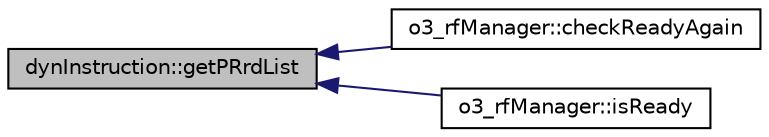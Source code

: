 digraph G
{
  edge [fontname="Helvetica",fontsize="10",labelfontname="Helvetica",labelfontsize="10"];
  node [fontname="Helvetica",fontsize="10",shape=record];
  rankdir=LR;
  Node1 [label="dynInstruction::getPRrdList",height=0.2,width=0.4,color="black", fillcolor="grey75", style="filled" fontcolor="black"];
  Node1 -> Node2 [dir=back,color="midnightblue",fontsize="10",style="solid"];
  Node2 [label="o3_rfManager::checkReadyAgain",height=0.2,width=0.4,color="black", fillcolor="white", style="filled",URL="$classo3__rfManager.html#a785b7804c89faffdaee23e25c2cc3568"];
  Node1 -> Node3 [dir=back,color="midnightblue",fontsize="10",style="solid"];
  Node3 [label="o3_rfManager::isReady",height=0.2,width=0.4,color="black", fillcolor="white", style="filled",URL="$classo3__rfManager.html#a9b85902c553b147228d0bb3b57280ca7"];
}
